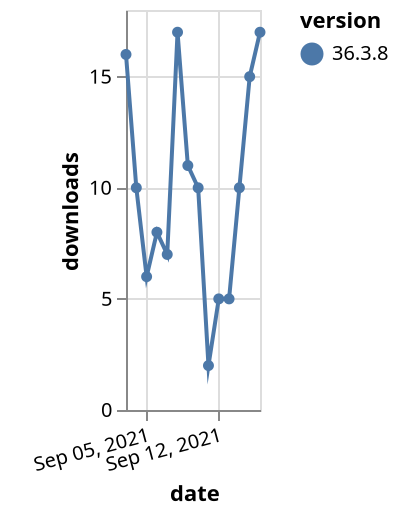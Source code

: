 {"$schema": "https://vega.github.io/schema/vega-lite/v5.json", "description": "A simple bar chart with embedded data.", "data": {"values": [{"date": "2021-09-03", "total": 10013, "delta": 16, "version": "36.3.8"}, {"date": "2021-09-04", "total": 10023, "delta": 10, "version": "36.3.8"}, {"date": "2021-09-05", "total": 10029, "delta": 6, "version": "36.3.8"}, {"date": "2021-09-06", "total": 10037, "delta": 8, "version": "36.3.8"}, {"date": "2021-09-07", "total": 10044, "delta": 7, "version": "36.3.8"}, {"date": "2021-09-08", "total": 10061, "delta": 17, "version": "36.3.8"}, {"date": "2021-09-09", "total": 10072, "delta": 11, "version": "36.3.8"}, {"date": "2021-09-10", "total": 10082, "delta": 10, "version": "36.3.8"}, {"date": "2021-09-11", "total": 10084, "delta": 2, "version": "36.3.8"}, {"date": "2021-09-12", "total": 10089, "delta": 5, "version": "36.3.8"}, {"date": "2021-09-13", "total": 10094, "delta": 5, "version": "36.3.8"}, {"date": "2021-09-14", "total": 10104, "delta": 10, "version": "36.3.8"}, {"date": "2021-09-15", "total": 10119, "delta": 15, "version": "36.3.8"}, {"date": "2021-09-16", "total": 10136, "delta": 17, "version": "36.3.8"}]}, "width": "container", "mark": {"type": "line", "point": {"filled": true}}, "encoding": {"x": {"field": "date", "type": "temporal", "timeUnit": "yearmonthdate", "title": "date", "axis": {"labelAngle": -15}}, "y": {"field": "delta", "type": "quantitative", "title": "downloads"}, "color": {"field": "version", "type": "nominal"}, "tooltip": {"field": "delta"}}}